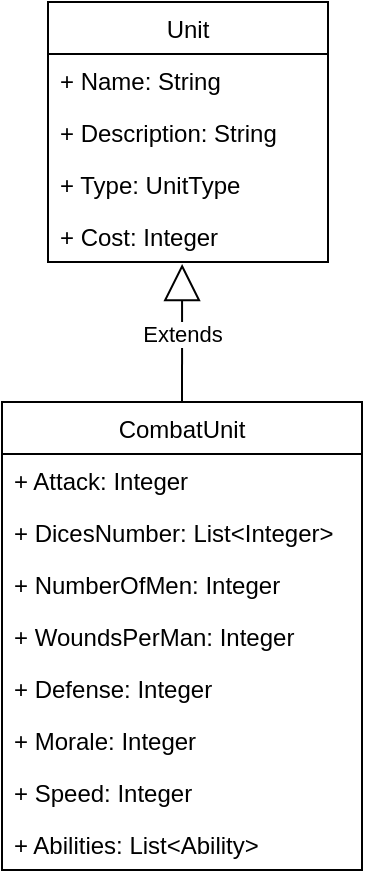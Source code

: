 <mxfile version="14.6.13" type="github">
  <diagram name="Page-1" id="e7e014a7-5840-1c2e-5031-d8a46d1fe8dd">
    <mxGraphModel dx="946" dy="651" grid="1" gridSize="10" guides="1" tooltips="1" connect="1" arrows="1" fold="1" page="1" pageScale="1" pageWidth="1169" pageHeight="826" background="#ffffff" math="0" shadow="0">
      <root>
        <mxCell id="0" />
        <mxCell id="1" parent="0" />
        <mxCell id="FWVykLiM4Ea4wqDOzcie-45" value="Unit" style="swimlane;fontStyle=0;childLayout=stackLayout;horizontal=1;startSize=26;fillColor=none;horizontalStack=0;resizeParent=1;resizeParentMax=0;resizeLast=0;collapsible=1;marginBottom=0;" vertex="1" parent="1">
          <mxGeometry x="490" y="300" width="140" height="130" as="geometry" />
        </mxCell>
        <mxCell id="FWVykLiM4Ea4wqDOzcie-46" value="+ Name: String" style="text;strokeColor=none;fillColor=none;align=left;verticalAlign=top;spacingLeft=4;spacingRight=4;overflow=hidden;rotatable=0;points=[[0,0.5],[1,0.5]];portConstraint=eastwest;" vertex="1" parent="FWVykLiM4Ea4wqDOzcie-45">
          <mxGeometry y="26" width="140" height="26" as="geometry" />
        </mxCell>
        <mxCell id="FWVykLiM4Ea4wqDOzcie-47" value="+ Description: String" style="text;strokeColor=none;fillColor=none;align=left;verticalAlign=top;spacingLeft=4;spacingRight=4;overflow=hidden;rotatable=0;points=[[0,0.5],[1,0.5]];portConstraint=eastwest;" vertex="1" parent="FWVykLiM4Ea4wqDOzcie-45">
          <mxGeometry y="52" width="140" height="26" as="geometry" />
        </mxCell>
        <mxCell id="FWVykLiM4Ea4wqDOzcie-48" value="+ Type: UnitType" style="text;strokeColor=none;fillColor=none;align=left;verticalAlign=top;spacingLeft=4;spacingRight=4;overflow=hidden;rotatable=0;points=[[0,0.5],[1,0.5]];portConstraint=eastwest;" vertex="1" parent="FWVykLiM4Ea4wqDOzcie-45">
          <mxGeometry y="78" width="140" height="26" as="geometry" />
        </mxCell>
        <mxCell id="FWVykLiM4Ea4wqDOzcie-49" value="+ Cost: Integer" style="text;strokeColor=none;fillColor=none;align=left;verticalAlign=top;spacingLeft=4;spacingRight=4;overflow=hidden;rotatable=0;points=[[0,0.5],[1,0.5]];portConstraint=eastwest;" vertex="1" parent="FWVykLiM4Ea4wqDOzcie-45">
          <mxGeometry y="104" width="140" height="26" as="geometry" />
        </mxCell>
        <mxCell id="FWVykLiM4Ea4wqDOzcie-50" value="CombatUnit" style="swimlane;fontStyle=0;childLayout=stackLayout;horizontal=1;startSize=26;fillColor=none;horizontalStack=0;resizeParent=1;resizeParentMax=0;resizeLast=0;collapsible=1;marginBottom=0;" vertex="1" parent="1">
          <mxGeometry x="467" y="500" width="180" height="234" as="geometry" />
        </mxCell>
        <mxCell id="FWVykLiM4Ea4wqDOzcie-51" value="+ Attack: Integer" style="text;strokeColor=none;fillColor=none;align=left;verticalAlign=top;spacingLeft=4;spacingRight=4;overflow=hidden;rotatable=0;points=[[0,0.5],[1,0.5]];portConstraint=eastwest;" vertex="1" parent="FWVykLiM4Ea4wqDOzcie-50">
          <mxGeometry y="26" width="180" height="26" as="geometry" />
        </mxCell>
        <mxCell id="FWVykLiM4Ea4wqDOzcie-52" value="+ DicesNumber: List&lt;Integer&gt;" style="text;strokeColor=none;fillColor=none;align=left;verticalAlign=top;spacingLeft=4;spacingRight=4;overflow=hidden;rotatable=0;points=[[0,0.5],[1,0.5]];portConstraint=eastwest;" vertex="1" parent="FWVykLiM4Ea4wqDOzcie-50">
          <mxGeometry y="52" width="180" height="26" as="geometry" />
        </mxCell>
        <mxCell id="FWVykLiM4Ea4wqDOzcie-53" value="+ NumberOfMen: Integer" style="text;strokeColor=none;fillColor=none;align=left;verticalAlign=top;spacingLeft=4;spacingRight=4;overflow=hidden;rotatable=0;points=[[0,0.5],[1,0.5]];portConstraint=eastwest;" vertex="1" parent="FWVykLiM4Ea4wqDOzcie-50">
          <mxGeometry y="78" width="180" height="26" as="geometry" />
        </mxCell>
        <mxCell id="FWVykLiM4Ea4wqDOzcie-55" value="+ WoundsPerMan: Integer" style="text;strokeColor=none;fillColor=none;align=left;verticalAlign=top;spacingLeft=4;spacingRight=4;overflow=hidden;rotatable=0;points=[[0,0.5],[1,0.5]];portConstraint=eastwest;" vertex="1" parent="FWVykLiM4Ea4wqDOzcie-50">
          <mxGeometry y="104" width="180" height="26" as="geometry" />
        </mxCell>
        <mxCell id="FWVykLiM4Ea4wqDOzcie-57" value="+ Defense: Integer" style="text;strokeColor=none;fillColor=none;align=left;verticalAlign=top;spacingLeft=4;spacingRight=4;overflow=hidden;rotatable=0;points=[[0,0.5],[1,0.5]];portConstraint=eastwest;" vertex="1" parent="FWVykLiM4Ea4wqDOzcie-50">
          <mxGeometry y="130" width="180" height="26" as="geometry" />
        </mxCell>
        <mxCell id="FWVykLiM4Ea4wqDOzcie-58" value="+ Morale: Integer" style="text;strokeColor=none;fillColor=none;align=left;verticalAlign=top;spacingLeft=4;spacingRight=4;overflow=hidden;rotatable=0;points=[[0,0.5],[1,0.5]];portConstraint=eastwest;" vertex="1" parent="FWVykLiM4Ea4wqDOzcie-50">
          <mxGeometry y="156" width="180" height="26" as="geometry" />
        </mxCell>
        <mxCell id="FWVykLiM4Ea4wqDOzcie-59" value="+ Speed: Integer" style="text;strokeColor=none;fillColor=none;align=left;verticalAlign=top;spacingLeft=4;spacingRight=4;overflow=hidden;rotatable=0;points=[[0,0.5],[1,0.5]];portConstraint=eastwest;" vertex="1" parent="FWVykLiM4Ea4wqDOzcie-50">
          <mxGeometry y="182" width="180" height="26" as="geometry" />
        </mxCell>
        <mxCell id="FWVykLiM4Ea4wqDOzcie-60" value="+ Abilities: List&lt;Ability&gt;" style="text;strokeColor=none;fillColor=none;align=left;verticalAlign=top;spacingLeft=4;spacingRight=4;overflow=hidden;rotatable=0;points=[[0,0.5],[1,0.5]];portConstraint=eastwest;" vertex="1" parent="FWVykLiM4Ea4wqDOzcie-50">
          <mxGeometry y="208" width="180" height="26" as="geometry" />
        </mxCell>
        <mxCell id="FWVykLiM4Ea4wqDOzcie-54" value="Extends" style="endArrow=block;endSize=16;endFill=0;html=1;exitX=0.5;exitY=0;exitDx=0;exitDy=0;entryX=0.479;entryY=1.038;entryDx=0;entryDy=0;entryPerimeter=0;" edge="1" parent="1" source="FWVykLiM4Ea4wqDOzcie-50" target="FWVykLiM4Ea4wqDOzcie-49">
          <mxGeometry width="160" relative="1" as="geometry">
            <mxPoint x="520" y="560" as="sourcePoint" />
            <mxPoint x="680" y="560" as="targetPoint" />
          </mxGeometry>
        </mxCell>
      </root>
    </mxGraphModel>
  </diagram>
</mxfile>
